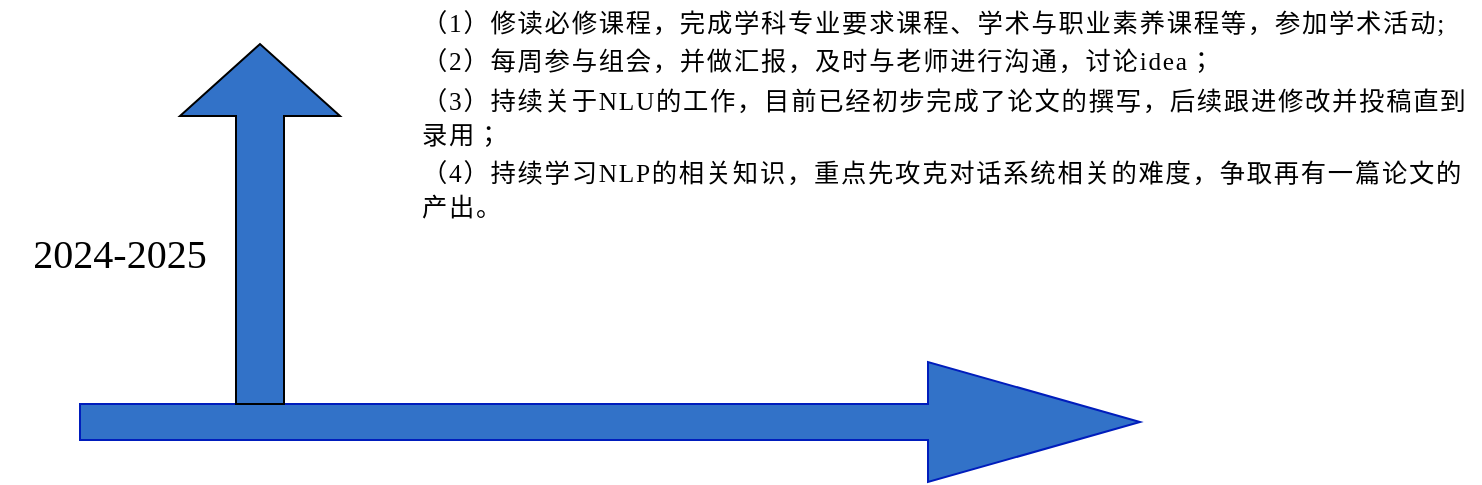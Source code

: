 <mxfile version="24.0.2" type="github">
  <diagram name="第 1 页" id="M7RkRhj3tJFe99-M-14d">
    <mxGraphModel dx="1026" dy="650" grid="1" gridSize="10" guides="1" tooltips="1" connect="1" arrows="1" fold="1" page="1" pageScale="1" pageWidth="827" pageHeight="1169" math="0" shadow="0">
      <root>
        <mxCell id="0" />
        <mxCell id="1" parent="0" />
        <mxCell id="kd1bP3O0un63Tg1PpUxd-1" value="" style="shape=singleArrow;whiteSpace=wrap;html=1;fillColor=#3272c8;fontColor=#ffffff;strokeColor=#001DBC;" vertex="1" parent="1">
          <mxGeometry x="100" y="260" width="530" height="60" as="geometry" />
        </mxCell>
        <mxCell id="kd1bP3O0un63Tg1PpUxd-3" value="" style="shape=singleArrow;direction=north;whiteSpace=wrap;html=1;fillColor=#3272c8;" vertex="1" parent="1">
          <mxGeometry x="150" y="101" width="80" height="180" as="geometry" />
        </mxCell>
        <mxCell id="kd1bP3O0un63Tg1PpUxd-4" value="2024-2025" style="text;html=1;align=center;verticalAlign=middle;whiteSpace=wrap;rounded=0;fontFamily=Times New Roman;fontSize=20;" vertex="1" parent="1">
          <mxGeometry x="60" y="190" width="120" height="30" as="geometry" />
        </mxCell>
        <mxCell id="kd1bP3O0un63Tg1PpUxd-5" value="&lt;p style=&quot;margin: 1.7pt 0pt 0.0pt; text-align: left; vertical-align: baseline; font-family: Arial; font-size: 10.5pt;&quot; class=&quot;MsoNormal&quot;&gt;&lt;span style=&quot;font-family: 宋体; letter-spacing: 0.65pt; font-size: 9.5pt;&quot;&gt;&lt;font face=&quot;宋体&quot;&gt;（&lt;/font&gt;1）&lt;/span&gt;&lt;span style=&quot;font-family: 宋体; letter-spacing: 0.65pt; font-size: 9.5pt;&quot;&gt;修读必修课程&lt;/span&gt;&lt;span style=&quot;font-family: 宋体; letter-spacing: 0.65pt; font-size: 9.5pt;&quot;&gt;，&lt;/span&gt;&lt;span style=&quot;font-family: 宋体; letter-spacing: 0.65pt; font-size: 9.5pt;&quot;&gt;完成学科专业要求课程&lt;/span&gt;&lt;span style=&quot;font-family: 宋体; letter-spacing: 0.65pt; font-size: 9.5pt;&quot;&gt;、&lt;/span&gt;&lt;span style=&quot;font-family: 宋体; letter-spacing: 0.65pt; font-size: 9.5pt;&quot;&gt;学术与职业素养课程等&lt;/span&gt;&lt;span style=&quot;font-family: 宋体; letter-spacing: 0.65pt; font-size: 9.5pt;&quot;&gt;，&lt;/span&gt;&lt;span style=&quot;font-family: 宋体; letter-spacing: 0.65pt; font-size: 9.5pt;&quot;&gt;参加学术活动&lt;/span&gt;&lt;span style=&quot;font-family: 宋体; letter-spacing: 0.65pt; font-size: 9.5pt;&quot;&gt;;&lt;/span&gt;&lt;span style=&quot;font-family: 宋体; letter-spacing: 0.65pt; font-size: 9.5pt;&quot;&gt;&lt;/span&gt;&lt;/p&gt;&lt;p style=&quot;margin: 1.7pt 0pt 0.0pt; text-align: left; vertical-align: baseline; font-family: Arial; font-size: 10.5pt;&quot; class=&quot;MsoNormal&quot;&gt;&lt;span style=&quot;font-family: 宋体; letter-spacing: 0.65pt; font-size: 9.5pt;&quot;&gt;&lt;font face=&quot;宋体&quot;&gt;（&lt;/font&gt;2）&lt;/span&gt;&lt;span style=&quot;font-family: 宋体; letter-spacing: 0.65pt; font-size: 9.5pt;&quot;&gt;&lt;font face=&quot;宋体&quot;&gt;每周参与组会，并做汇报，及时与老师进行沟通，讨论&lt;/font&gt;&lt;font face=&quot;宋体&quot;&gt;idea&lt;/font&gt;&lt;/span&gt;&lt;span style=&quot;font-family: 宋体; letter-spacing: 0.65pt; font-size: 9.5pt;&quot;&gt;；&lt;/span&gt;&lt;span style=&quot;font-family: 宋体; letter-spacing: 0.65pt; font-size: 9.5pt;&quot;&gt;&lt;/span&gt;&lt;/p&gt;&lt;p style=&quot;margin: 1.7pt 0pt 0.0pt; text-align: left; vertical-align: baseline; font-family: Arial; font-size: 10.5pt;&quot; class=&quot;MsoNormal&quot;&gt;&lt;span style=&quot;font-family: 宋体; letter-spacing: 0.65pt; font-size: 9.5pt;&quot;&gt;&lt;font face=&quot;宋体&quot;&gt;（&lt;/font&gt;3）&lt;/span&gt;&lt;span style=&quot;font-family: 宋体; letter-spacing: 0.65pt; font-size: 9.5pt;&quot;&gt;&lt;font face=&quot;宋体&quot;&gt;持续关于&lt;/font&gt;&lt;font face=&quot;宋体&quot;&gt;NLU的工作，目前已经初步完成了论文的撰写，后续跟进修改并投稿直到录用&lt;/font&gt;&lt;/span&gt;&lt;span style=&quot;font-family: 宋体; letter-spacing: 0.65pt; font-size: 9.5pt;&quot;&gt;；&lt;/span&gt;&lt;span style=&quot;font-family: 宋体; letter-spacing: 0.65pt; font-size: 9.5pt;&quot;&gt;&lt;/span&gt;&lt;/p&gt;&lt;p style=&quot;margin: 1.7pt 0pt 0.0pt; text-align: left; vertical-align: baseline; font-family: Arial; font-size: 10.5pt;&quot; class=&quot;MsoNormal&quot;&gt;&lt;span style=&quot;font-family: 宋体; letter-spacing: 0.65pt; font-size: 9.5pt;&quot;&gt;&lt;font face=&quot;宋体&quot;&gt;（&lt;/font&gt;4）&lt;/span&gt;&lt;span style=&quot;font-family: 宋体; letter-spacing: 0.65pt; font-size: 9.5pt;&quot;&gt;&lt;font face=&quot;宋体&quot;&gt;持续学习&lt;/font&gt;&lt;font face=&quot;宋体&quot;&gt;NLP的相关知识，重点先攻克对话系统相关的难度，争取再有一篇论文的产出。&lt;/font&gt;&lt;/span&gt;&lt;span style=&quot;font-family: 宋体; letter-spacing: 0.65pt; font-size: 9.5pt;&quot;&gt;&lt;/span&gt;&lt;/p&gt;" style="text;html=1;align=center;verticalAlign=middle;whiteSpace=wrap;rounded=0;" vertex="1" parent="1">
          <mxGeometry x="270" y="110" width="530" height="50" as="geometry" />
        </mxCell>
      </root>
    </mxGraphModel>
  </diagram>
</mxfile>
